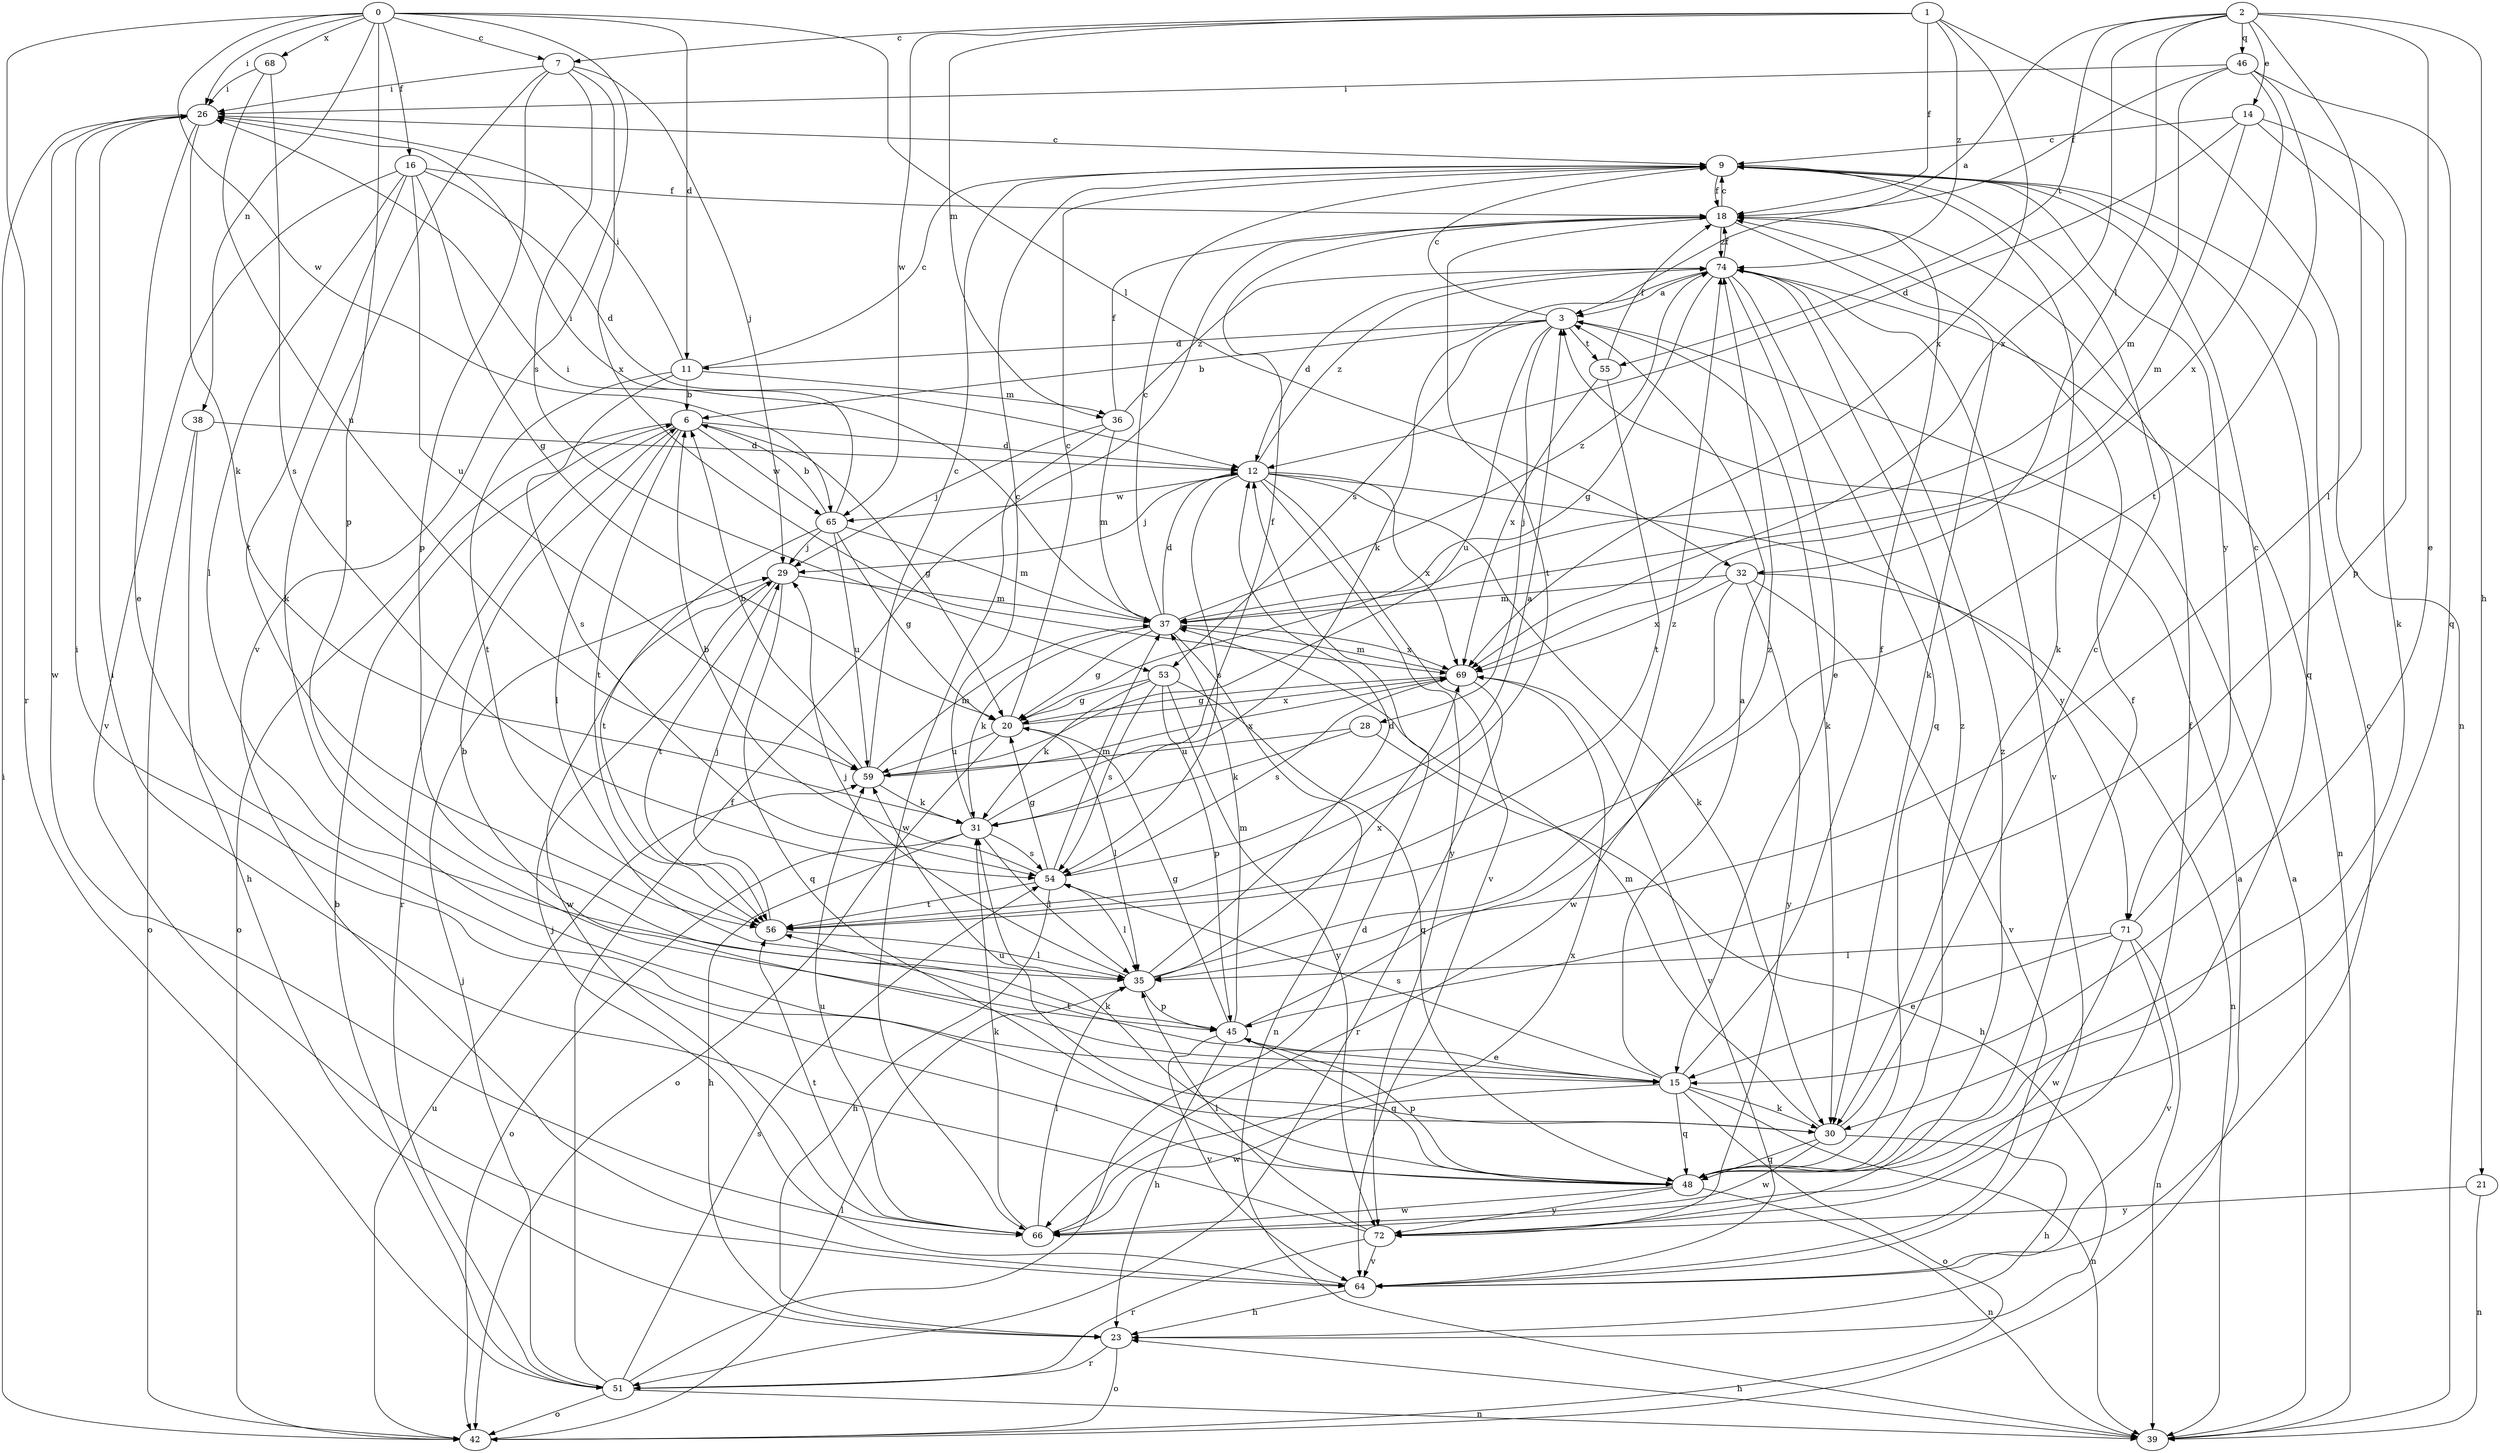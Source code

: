 strict digraph  {
0;
1;
2;
3;
6;
7;
9;
11;
12;
14;
15;
16;
18;
20;
21;
23;
26;
28;
29;
30;
31;
32;
35;
36;
37;
38;
39;
42;
45;
46;
48;
51;
53;
54;
55;
56;
59;
64;
65;
66;
68;
69;
71;
72;
74;
0 -> 7  [label=c];
0 -> 11  [label=d];
0 -> 16  [label=f];
0 -> 26  [label=i];
0 -> 32  [label=l];
0 -> 38  [label=n];
0 -> 45  [label=p];
0 -> 51  [label=r];
0 -> 64  [label=v];
0 -> 65  [label=w];
0 -> 68  [label=x];
1 -> 7  [label=c];
1 -> 18  [label=f];
1 -> 36  [label=m];
1 -> 39  [label=n];
1 -> 65  [label=w];
1 -> 69  [label=x];
1 -> 74  [label=z];
2 -> 3  [label=a];
2 -> 14  [label=e];
2 -> 15  [label=e];
2 -> 21  [label=h];
2 -> 32  [label=l];
2 -> 35  [label=l];
2 -> 46  [label=q];
2 -> 55  [label=t];
2 -> 69  [label=x];
3 -> 6  [label=b];
3 -> 9  [label=c];
3 -> 11  [label=d];
3 -> 28  [label=j];
3 -> 30  [label=k];
3 -> 53  [label=s];
3 -> 55  [label=t];
3 -> 59  [label=u];
6 -> 12  [label=d];
6 -> 20  [label=g];
6 -> 35  [label=l];
6 -> 42  [label=o];
6 -> 51  [label=r];
6 -> 56  [label=t];
6 -> 65  [label=w];
7 -> 26  [label=i];
7 -> 29  [label=j];
7 -> 30  [label=k];
7 -> 45  [label=p];
7 -> 53  [label=s];
7 -> 69  [label=x];
9 -> 18  [label=f];
9 -> 30  [label=k];
9 -> 48  [label=q];
9 -> 71  [label=y];
11 -> 6  [label=b];
11 -> 9  [label=c];
11 -> 26  [label=i];
11 -> 36  [label=m];
11 -> 54  [label=s];
11 -> 56  [label=t];
12 -> 29  [label=j];
12 -> 30  [label=k];
12 -> 54  [label=s];
12 -> 64  [label=v];
12 -> 65  [label=w];
12 -> 69  [label=x];
12 -> 71  [label=y];
12 -> 72  [label=y];
12 -> 74  [label=z];
14 -> 9  [label=c];
14 -> 12  [label=d];
14 -> 30  [label=k];
14 -> 37  [label=m];
14 -> 45  [label=p];
15 -> 3  [label=a];
15 -> 6  [label=b];
15 -> 18  [label=f];
15 -> 30  [label=k];
15 -> 39  [label=n];
15 -> 42  [label=o];
15 -> 48  [label=q];
15 -> 54  [label=s];
15 -> 56  [label=t];
15 -> 66  [label=w];
16 -> 12  [label=d];
16 -> 18  [label=f];
16 -> 20  [label=g];
16 -> 35  [label=l];
16 -> 56  [label=t];
16 -> 59  [label=u];
16 -> 64  [label=v];
18 -> 9  [label=c];
18 -> 30  [label=k];
18 -> 56  [label=t];
18 -> 74  [label=z];
20 -> 9  [label=c];
20 -> 35  [label=l];
20 -> 42  [label=o];
20 -> 59  [label=u];
20 -> 69  [label=x];
21 -> 39  [label=n];
21 -> 72  [label=y];
23 -> 42  [label=o];
23 -> 51  [label=r];
26 -> 9  [label=c];
26 -> 15  [label=e];
26 -> 31  [label=k];
26 -> 66  [label=w];
28 -> 23  [label=h];
28 -> 31  [label=k];
28 -> 59  [label=u];
29 -> 37  [label=m];
29 -> 48  [label=q];
29 -> 56  [label=t];
29 -> 66  [label=w];
30 -> 9  [label=c];
30 -> 23  [label=h];
30 -> 37  [label=m];
30 -> 48  [label=q];
30 -> 59  [label=u];
30 -> 66  [label=w];
31 -> 9  [label=c];
31 -> 18  [label=f];
31 -> 23  [label=h];
31 -> 35  [label=l];
31 -> 42  [label=o];
31 -> 54  [label=s];
32 -> 37  [label=m];
32 -> 39  [label=n];
32 -> 64  [label=v];
32 -> 66  [label=w];
32 -> 69  [label=x];
32 -> 72  [label=y];
35 -> 12  [label=d];
35 -> 29  [label=j];
35 -> 45  [label=p];
35 -> 69  [label=x];
35 -> 74  [label=z];
36 -> 18  [label=f];
36 -> 29  [label=j];
36 -> 37  [label=m];
36 -> 66  [label=w];
36 -> 74  [label=z];
37 -> 9  [label=c];
37 -> 12  [label=d];
37 -> 20  [label=g];
37 -> 26  [label=i];
37 -> 31  [label=k];
37 -> 39  [label=n];
37 -> 69  [label=x];
37 -> 74  [label=z];
38 -> 12  [label=d];
38 -> 23  [label=h];
38 -> 42  [label=o];
39 -> 3  [label=a];
39 -> 23  [label=h];
42 -> 3  [label=a];
42 -> 26  [label=i];
42 -> 35  [label=l];
42 -> 59  [label=u];
45 -> 15  [label=e];
45 -> 20  [label=g];
45 -> 23  [label=h];
45 -> 37  [label=m];
45 -> 48  [label=q];
45 -> 64  [label=v];
45 -> 74  [label=z];
46 -> 18  [label=f];
46 -> 26  [label=i];
46 -> 37  [label=m];
46 -> 48  [label=q];
46 -> 56  [label=t];
46 -> 69  [label=x];
48 -> 18  [label=f];
48 -> 26  [label=i];
48 -> 31  [label=k];
48 -> 39  [label=n];
48 -> 45  [label=p];
48 -> 66  [label=w];
48 -> 72  [label=y];
48 -> 74  [label=z];
51 -> 6  [label=b];
51 -> 12  [label=d];
51 -> 18  [label=f];
51 -> 29  [label=j];
51 -> 39  [label=n];
51 -> 42  [label=o];
51 -> 54  [label=s];
53 -> 20  [label=g];
53 -> 31  [label=k];
53 -> 45  [label=p];
53 -> 48  [label=q];
53 -> 54  [label=s];
53 -> 72  [label=y];
54 -> 3  [label=a];
54 -> 6  [label=b];
54 -> 20  [label=g];
54 -> 23  [label=h];
54 -> 35  [label=l];
54 -> 37  [label=m];
54 -> 56  [label=t];
55 -> 18  [label=f];
55 -> 56  [label=t];
55 -> 69  [label=x];
56 -> 29  [label=j];
56 -> 35  [label=l];
59 -> 6  [label=b];
59 -> 9  [label=c];
59 -> 31  [label=k];
59 -> 37  [label=m];
59 -> 69  [label=x];
64 -> 9  [label=c];
64 -> 23  [label=h];
64 -> 29  [label=j];
65 -> 6  [label=b];
65 -> 20  [label=g];
65 -> 26  [label=i];
65 -> 29  [label=j];
65 -> 37  [label=m];
65 -> 56  [label=t];
65 -> 59  [label=u];
66 -> 31  [label=k];
66 -> 35  [label=l];
66 -> 56  [label=t];
66 -> 59  [label=u];
66 -> 69  [label=x];
68 -> 26  [label=i];
68 -> 54  [label=s];
68 -> 59  [label=u];
69 -> 20  [label=g];
69 -> 37  [label=m];
69 -> 51  [label=r];
69 -> 54  [label=s];
69 -> 64  [label=v];
71 -> 9  [label=c];
71 -> 15  [label=e];
71 -> 35  [label=l];
71 -> 39  [label=n];
71 -> 64  [label=v];
71 -> 66  [label=w];
72 -> 18  [label=f];
72 -> 26  [label=i];
72 -> 35  [label=l];
72 -> 51  [label=r];
72 -> 64  [label=v];
72 -> 74  [label=z];
74 -> 3  [label=a];
74 -> 12  [label=d];
74 -> 15  [label=e];
74 -> 18  [label=f];
74 -> 20  [label=g];
74 -> 31  [label=k];
74 -> 39  [label=n];
74 -> 48  [label=q];
74 -> 64  [label=v];
}

